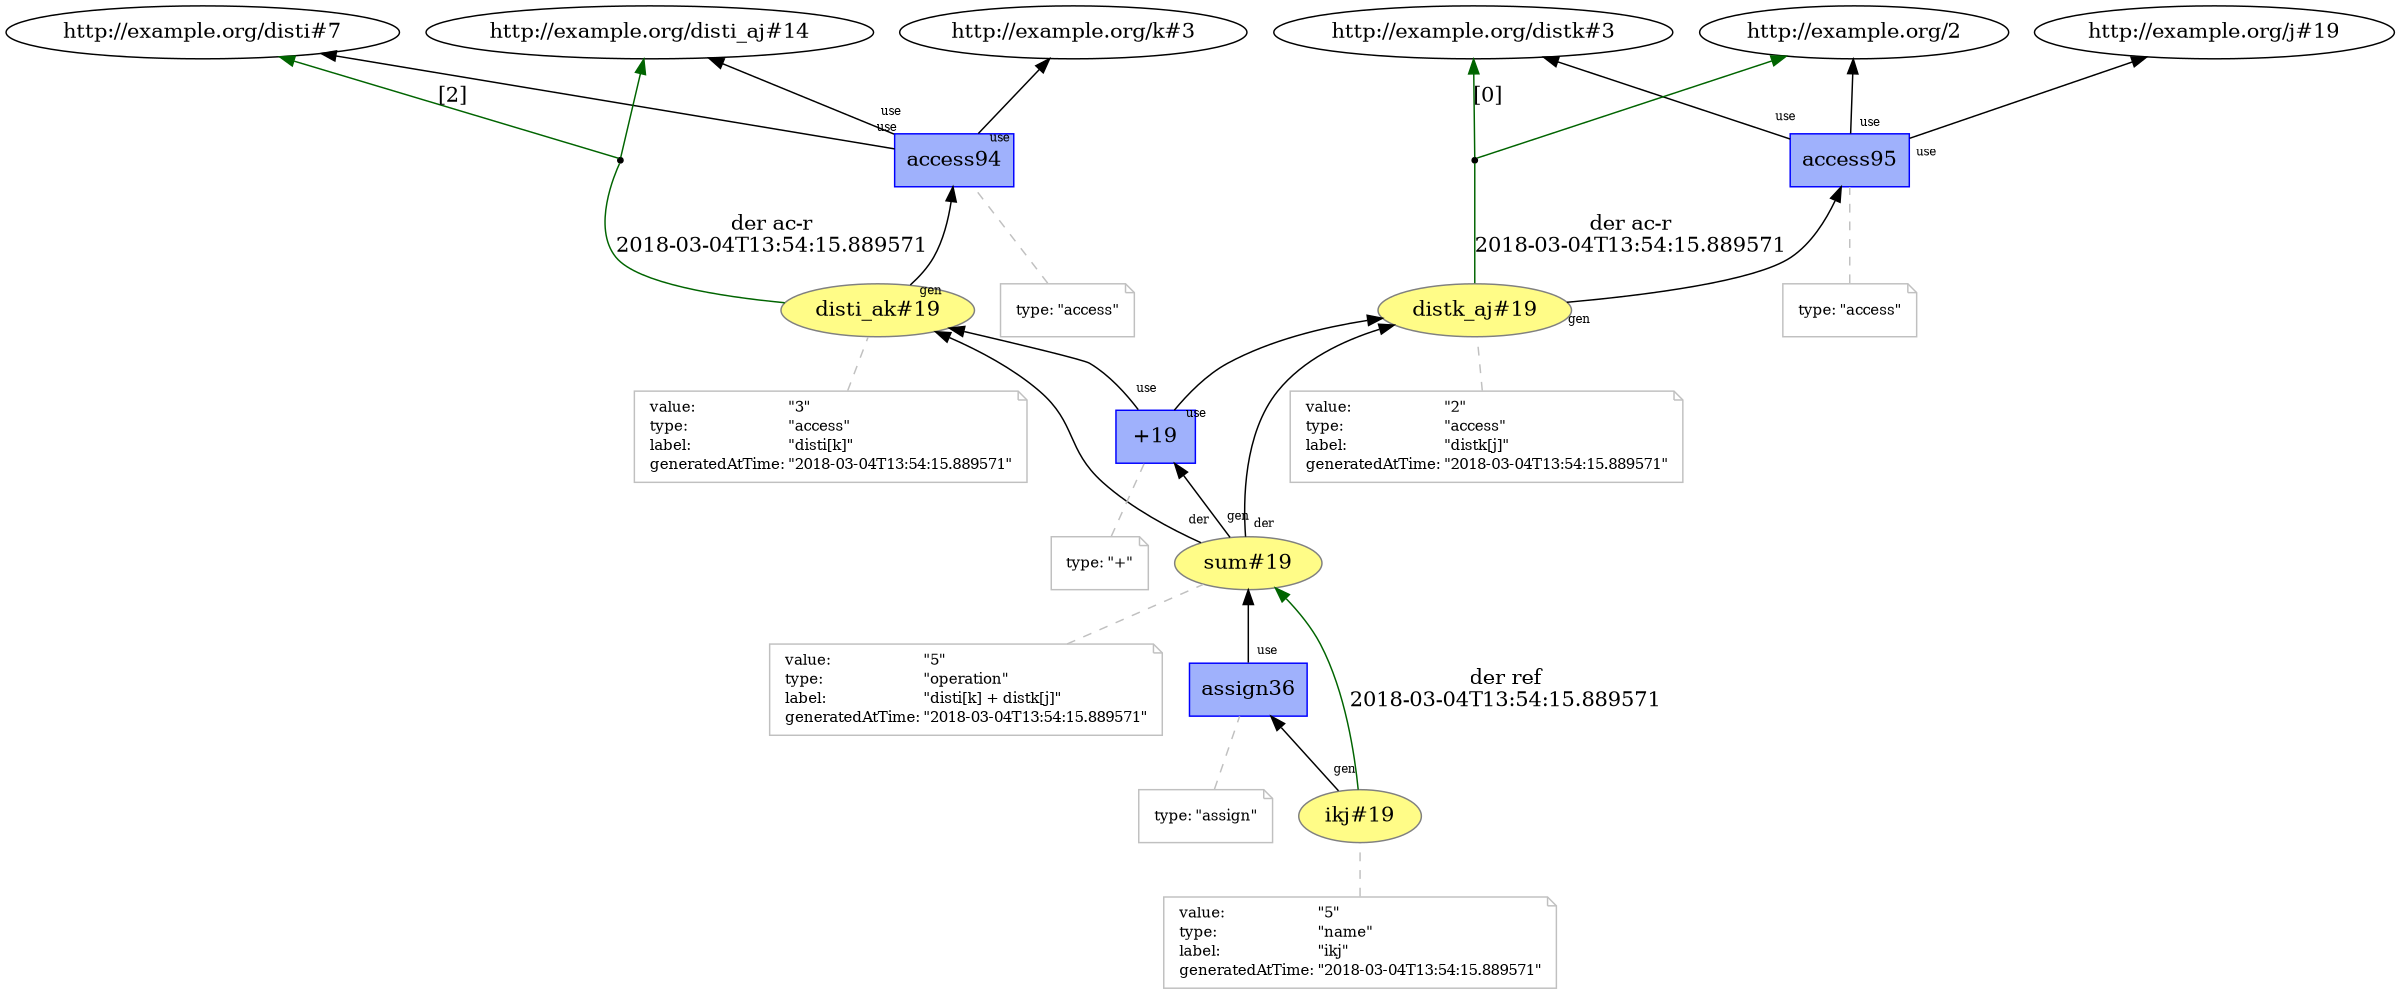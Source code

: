 digraph "PROV" { size="16,12"; rankdir="BT";
"http://example.org/disti_ak#19" [fillcolor="#FFFC87",color="#808080",style="filled",label="disti_ak#19",URL="http://example.org/disti_ak#19"]
"-attrs0" [color="gray",shape="note",fontsize="10",fontcolor="black",label=<<TABLE cellpadding="0" border="0">
	<TR>
	    <TD align="left">value:</TD>
	    <TD align="left">&quot;3&quot;</TD>
	</TR>
	<TR>
	    <TD align="left">type:</TD>
	    <TD align="left">&quot;access&quot;</TD>
	</TR>
	<TR>
	    <TD align="left">label:</TD>
	    <TD align="left">&quot;disti[k]&quot;</TD>
	</TR>
	<TR>
	    <TD align="left">generatedAtTime:</TD>
	    <TD align="left">&quot;2018-03-04T13:54:15.889571&quot;</TD>
	</TR>
</TABLE>>]
"-attrs0" -> "http://example.org/disti_ak#19" [color="gray",style="dashed",arrowhead="none"]
"http://example.org/access94" [fillcolor="#9FB1FC",color="#0000FF",shape="polygon",sides="4",style="filled",label="access94",URL="http://example.org/access94"]
"-attrs1" [color="gray",shape="note",fontsize="10",fontcolor="black",label=<<TABLE cellpadding="0" border="0">
	<TR>
	    <TD align="left">type:</TD>
	    <TD align="left">&quot;access&quot;</TD>
	</TR>
</TABLE>>]
"-attrs1" -> "http://example.org/access94" [color="gray",style="dashed",arrowhead="none"]
"http://example.org/access94" -> "http://example.org/disti_aj#14" [labelfontsize="8",labeldistance="1.5",labelangle="60.0",rotation="20",taillabel="use"]
"bn0" [shape="point",label=""]
"http://example.org/disti_ak#19" -> "bn0" [arrowhead="none",color="darkgreen",label="der ac-r
2018-03-04T13:54:15.889571"]
"bn0" -> "http://example.org/disti#7" [labelfontsize="8",labeldistance="1.5",color="darkgreen",labelangle="60.0",rotation="20",label="[2]"]
"bn0" -> "http://example.org/disti_aj#14" [color="darkgreen"]
"http://example.org/disti_ak#19" -> "http://example.org/access94" [labelfontsize="8",labeldistance="1.5",labelangle="60.0",rotation="20",taillabel="gen"]
"http://example.org/access94" -> "http://example.org/disti#7" [labelfontsize="8",labeldistance="1.5",labelangle="60.0",rotation="20",taillabel="use"]
"http://example.org/access94" -> "http://example.org/k#3" [labelfontsize="8",labeldistance="1.5",labelangle="60.0",rotation="20",taillabel="use"]
"http://example.org/distk_aj#19" [fillcolor="#FFFC87",color="#808080",style="filled",label="distk_aj#19",URL="http://example.org/distk_aj#19"]
"-attrs2" [color="gray",shape="note",fontsize="10",fontcolor="black",label=<<TABLE cellpadding="0" border="0">
	<TR>
	    <TD align="left">value:</TD>
	    <TD align="left">&quot;2&quot;</TD>
	</TR>
	<TR>
	    <TD align="left">type:</TD>
	    <TD align="left">&quot;access&quot;</TD>
	</TR>
	<TR>
	    <TD align="left">label:</TD>
	    <TD align="left">&quot;distk[j]&quot;</TD>
	</TR>
	<TR>
	    <TD align="left">generatedAtTime:</TD>
	    <TD align="left">&quot;2018-03-04T13:54:15.889571&quot;</TD>
	</TR>
</TABLE>>]
"-attrs2" -> "http://example.org/distk_aj#19" [color="gray",style="dashed",arrowhead="none"]
"http://example.org/access95" [fillcolor="#9FB1FC",color="#0000FF",shape="polygon",sides="4",style="filled",label="access95",URL="http://example.org/access95"]
"-attrs3" [color="gray",shape="note",fontsize="10",fontcolor="black",label=<<TABLE cellpadding="0" border="0">
	<TR>
	    <TD align="left">type:</TD>
	    <TD align="left">&quot;access&quot;</TD>
	</TR>
</TABLE>>]
"-attrs3" -> "http://example.org/access95" [color="gray",style="dashed",arrowhead="none"]
"http://example.org/access95" -> "http://example.org/2" [labelfontsize="8",labeldistance="1.5",labelangle="60.0",rotation="20",taillabel="use"]
"bn1" [shape="point",label=""]
"http://example.org/distk_aj#19" -> "bn1" [arrowhead="none",color="darkgreen",label="der ac-r
2018-03-04T13:54:15.889571"]
"bn1" -> "http://example.org/distk#3" [labelfontsize="8",labeldistance="1.5",color="darkgreen",labelangle="60.0",rotation="20",label="[0]"]
"bn1" -> "http://example.org/2" [color="darkgreen"]
"http://example.org/distk_aj#19" -> "http://example.org/access95" [labelfontsize="8",labeldistance="1.5",labelangle="60.0",rotation="20",taillabel="gen"]
"http://example.org/access95" -> "http://example.org/distk#3" [labelfontsize="8",labeldistance="1.5",labelangle="60.0",rotation="20",taillabel="use"]
"http://example.org/access95" -> "http://example.org/j#19" [labelfontsize="8",labeldistance="1.5",labelangle="60.0",rotation="20",taillabel="use"]
"http://example.org/sum#19" [fillcolor="#FFFC87",color="#808080",style="filled",label="sum#19",URL="http://example.org/sum#19"]
"-attrs4" [color="gray",shape="note",fontsize="10",fontcolor="black",label=<<TABLE cellpadding="0" border="0">
	<TR>
	    <TD align="left">value:</TD>
	    <TD align="left">&quot;5&quot;</TD>
	</TR>
	<TR>
	    <TD align="left">type:</TD>
	    <TD align="left">&quot;operation&quot;</TD>
	</TR>
	<TR>
	    <TD align="left">label:</TD>
	    <TD align="left">&quot;disti[k] + distk[j]&quot;</TD>
	</TR>
	<TR>
	    <TD align="left">generatedAtTime:</TD>
	    <TD align="left">&quot;2018-03-04T13:54:15.889571&quot;</TD>
	</TR>
</TABLE>>]
"-attrs4" -> "http://example.org/sum#19" [color="gray",style="dashed",arrowhead="none"]
"http://example.org/+19" [fillcolor="#9FB1FC",color="#0000FF",shape="polygon",sides="4",style="filled",label="+19",URL="http://example.org/+19"]
"-attrs5" [color="gray",shape="note",fontsize="10",fontcolor="black",label=<<TABLE cellpadding="0" border="0">
	<TR>
	    <TD align="left">type:</TD>
	    <TD align="left">&quot;+&quot;</TD>
	</TR>
</TABLE>>]
"-attrs5" -> "http://example.org/+19" [color="gray",style="dashed",arrowhead="none"]
"http://example.org/+19" -> "http://example.org/disti_ak#19" [labelfontsize="8",labeldistance="1.5",labelangle="60.0",rotation="20",taillabel="use"]
"http://example.org/sum#19" -> "http://example.org/disti_ak#19" [labelfontsize="8",labeldistance="1.5",labelangle="60.0",rotation="20",taillabel="der"]
"http://example.org/+19" -> "http://example.org/distk_aj#19" [labelfontsize="8",labeldistance="1.5",labelangle="60.0",rotation="20",taillabel="use"]
"http://example.org/sum#19" -> "http://example.org/distk_aj#19" [labelfontsize="8",labeldistance="1.5",labelangle="60.0",rotation="20",taillabel="der"]
"http://example.org/sum#19" -> "http://example.org/+19" [labelfontsize="8",labeldistance="1.5",labelangle="60.0",rotation="20",taillabel="gen"]
"http://example.org/ikj#19" [fillcolor="#FFFC87",color="#808080",style="filled",label="ikj#19",URL="http://example.org/ikj#19"]
"-attrs6" [color="gray",shape="note",fontsize="10",fontcolor="black",label=<<TABLE cellpadding="0" border="0">
	<TR>
	    <TD align="left">value:</TD>
	    <TD align="left">&quot;5&quot;</TD>
	</TR>
	<TR>
	    <TD align="left">type:</TD>
	    <TD align="left">&quot;name&quot;</TD>
	</TR>
	<TR>
	    <TD align="left">label:</TD>
	    <TD align="left">&quot;ikj&quot;</TD>
	</TR>
	<TR>
	    <TD align="left">generatedAtTime:</TD>
	    <TD align="left">&quot;2018-03-04T13:54:15.889571&quot;</TD>
	</TR>
</TABLE>>]
"-attrs6" -> "http://example.org/ikj#19" [color="gray",style="dashed",arrowhead="none"]
"http://example.org/assign36" [fillcolor="#9FB1FC",color="#0000FF",shape="polygon",sides="4",style="filled",label="assign36",URL="http://example.org/assign36"]
"-attrs7" [color="gray",shape="note",fontsize="10",fontcolor="black",label=<<TABLE cellpadding="0" border="0">
	<TR>
	    <TD align="left">type:</TD>
	    <TD align="left">&quot;assign&quot;</TD>
	</TR>
</TABLE>>]
"-attrs7" -> "http://example.org/assign36" [color="gray",style="dashed",arrowhead="none"]
"http://example.org/assign36" -> "http://example.org/sum#19" [labelfontsize="8",labeldistance="1.5",labelangle="60.0",rotation="20",taillabel="use"]
"http://example.org/ikj#19" -> "http://example.org/sum#19" [labelfontsize="8",labeldistance="1.5",color="darkgreen",labelangle="60.0",rotation="20",label="der ref
2018-03-04T13:54:15.889571"]
"http://example.org/ikj#19" -> "http://example.org/assign36" [labelfontsize="8",labeldistance="1.5",labelangle="60.0",rotation="20",taillabel="gen"]
}